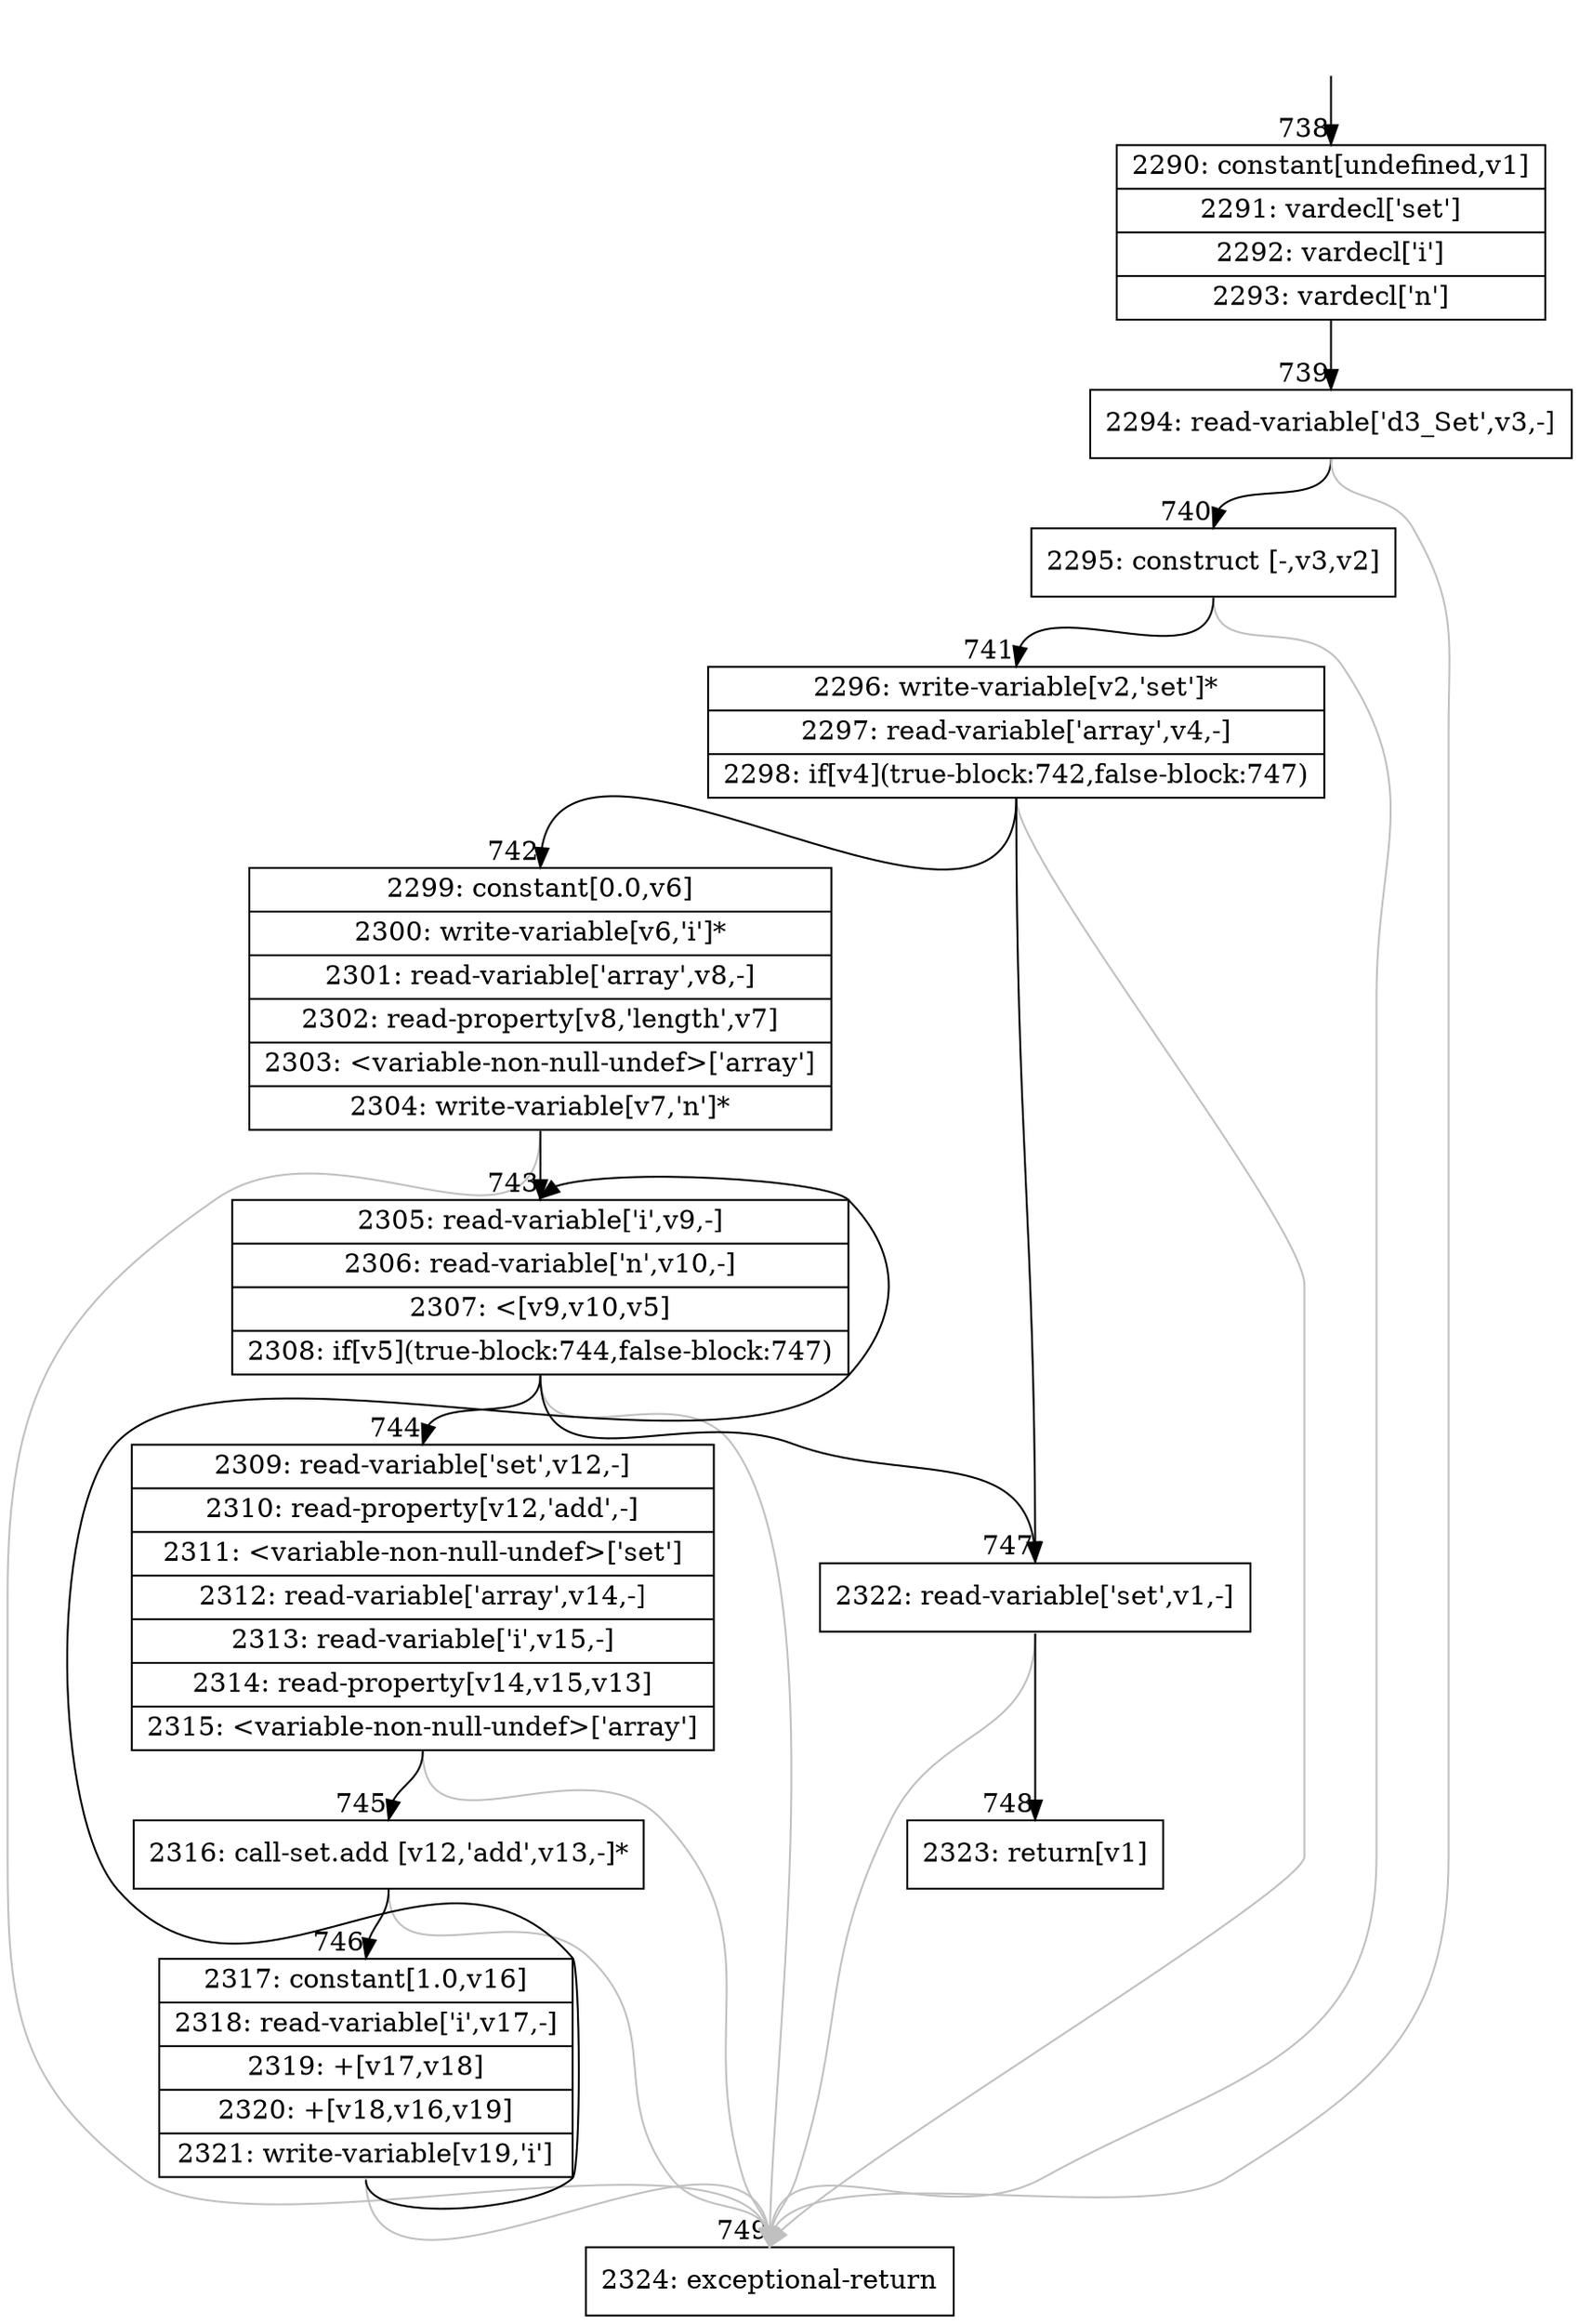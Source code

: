 digraph {
rankdir="TD"
BB_entry69[shape=none,label=""];
BB_entry69 -> BB738 [tailport=s, headport=n, headlabel="    738"]
BB738 [shape=record label="{2290: constant[undefined,v1]|2291: vardecl['set']|2292: vardecl['i']|2293: vardecl['n']}" ] 
BB738 -> BB739 [tailport=s, headport=n, headlabel="      739"]
BB739 [shape=record label="{2294: read-variable['d3_Set',v3,-]}" ] 
BB739 -> BB740 [tailport=s, headport=n, headlabel="      740"]
BB739 -> BB749 [tailport=s, headport=n, color=gray, headlabel="      749"]
BB740 [shape=record label="{2295: construct [-,v3,v2]}" ] 
BB740 -> BB741 [tailport=s, headport=n, headlabel="      741"]
BB740 -> BB749 [tailport=s, headport=n, color=gray]
BB741 [shape=record label="{2296: write-variable[v2,'set']*|2297: read-variable['array',v4,-]|2298: if[v4](true-block:742,false-block:747)}" ] 
BB741 -> BB742 [tailport=s, headport=n, headlabel="      742"]
BB741 -> BB747 [tailport=s, headport=n, headlabel="      747"]
BB741 -> BB749 [tailport=s, headport=n, color=gray]
BB742 [shape=record label="{2299: constant[0.0,v6]|2300: write-variable[v6,'i']*|2301: read-variable['array',v8,-]|2302: read-property[v8,'length',v7]|2303: \<variable-non-null-undef\>['array']|2304: write-variable[v7,'n']*}" ] 
BB742 -> BB743 [tailport=s, headport=n, headlabel="      743"]
BB742 -> BB749 [tailport=s, headport=n, color=gray]
BB743 [shape=record label="{2305: read-variable['i',v9,-]|2306: read-variable['n',v10,-]|2307: \<[v9,v10,v5]|2308: if[v5](true-block:744,false-block:747)}" ] 
BB743 -> BB744 [tailport=s, headport=n, headlabel="      744"]
BB743 -> BB747 [tailport=s, headport=n]
BB743 -> BB749 [tailport=s, headport=n, color=gray]
BB744 [shape=record label="{2309: read-variable['set',v12,-]|2310: read-property[v12,'add',-]|2311: \<variable-non-null-undef\>['set']|2312: read-variable['array',v14,-]|2313: read-variable['i',v15,-]|2314: read-property[v14,v15,v13]|2315: \<variable-non-null-undef\>['array']}" ] 
BB744 -> BB745 [tailport=s, headport=n, headlabel="      745"]
BB744 -> BB749 [tailport=s, headport=n, color=gray]
BB745 [shape=record label="{2316: call-set.add [v12,'add',v13,-]*}" ] 
BB745 -> BB746 [tailport=s, headport=n, headlabel="      746"]
BB745 -> BB749 [tailport=s, headport=n, color=gray]
BB746 [shape=record label="{2317: constant[1.0,v16]|2318: read-variable['i',v17,-]|2319: +[v17,v18]|2320: +[v18,v16,v19]|2321: write-variable[v19,'i']}" ] 
BB746 -> BB743 [tailport=s, headport=n]
BB746 -> BB749 [tailport=s, headport=n, color=gray]
BB747 [shape=record label="{2322: read-variable['set',v1,-]}" ] 
BB747 -> BB748 [tailport=s, headport=n, headlabel="      748"]
BB747 -> BB749 [tailport=s, headport=n, color=gray]
BB748 [shape=record label="{2323: return[v1]}" ] 
BB749 [shape=record label="{2324: exceptional-return}" ] 
//#$~ 436
}
